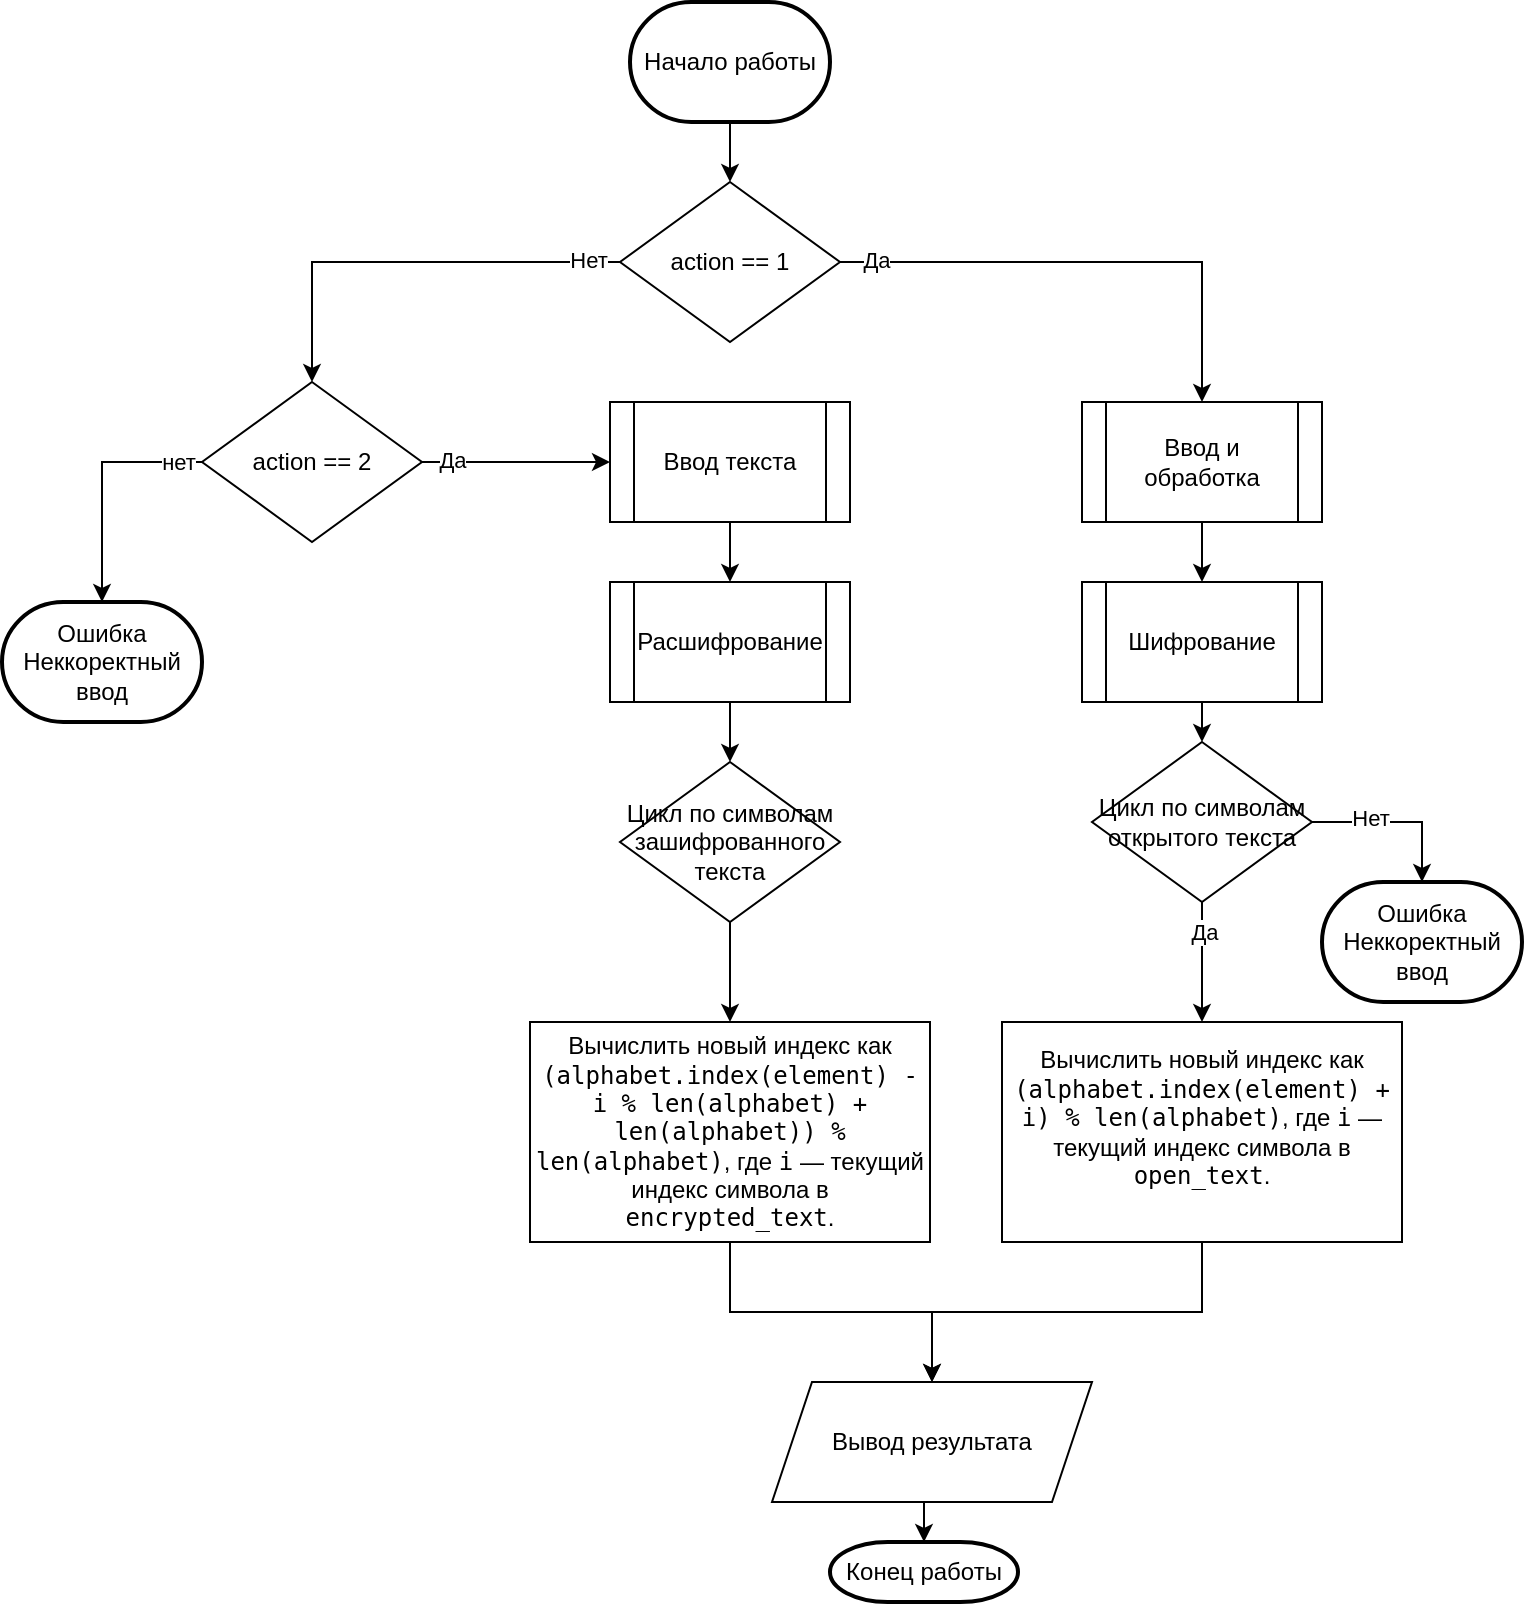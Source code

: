 <mxfile version="24.4.0" type="device">
  <diagram name="Страница — 1" id="6MEVKWCDo8CMD1GKf8Af">
    <mxGraphModel dx="1434" dy="854" grid="1" gridSize="10" guides="1" tooltips="1" connect="1" arrows="1" fold="1" page="1" pageScale="1" pageWidth="827" pageHeight="1169" math="0" shadow="0">
      <root>
        <mxCell id="0" />
        <mxCell id="1" parent="0" />
        <mxCell id="FAjgFGMOxssUI3Uzr1QI-1" style="edgeStyle=orthogonalEdgeStyle;rounded=0;orthogonalLoop=1;jettySize=auto;html=1;exitX=0.5;exitY=1;exitDx=0;exitDy=0;exitPerimeter=0;entryX=0.5;entryY=0;entryDx=0;entryDy=0;" edge="1" parent="1" source="FAjgFGMOxssUI3Uzr1QI-2" target="FAjgFGMOxssUI3Uzr1QI-7">
          <mxGeometry relative="1" as="geometry" />
        </mxCell>
        <mxCell id="FAjgFGMOxssUI3Uzr1QI-2" value="Начало работы" style="strokeWidth=2;html=1;shape=mxgraph.flowchart.terminator;whiteSpace=wrap;" vertex="1" parent="1">
          <mxGeometry x="364" y="10" width="100" height="60" as="geometry" />
        </mxCell>
        <mxCell id="FAjgFGMOxssUI3Uzr1QI-3" style="edgeStyle=orthogonalEdgeStyle;rounded=0;orthogonalLoop=1;jettySize=auto;html=1;exitX=0;exitY=0.5;exitDx=0;exitDy=0;entryX=0.5;entryY=0;entryDx=0;entryDy=0;" edge="1" parent="1" source="FAjgFGMOxssUI3Uzr1QI-7" target="FAjgFGMOxssUI3Uzr1QI-12">
          <mxGeometry relative="1" as="geometry" />
        </mxCell>
        <mxCell id="FAjgFGMOxssUI3Uzr1QI-4" value="Нет" style="edgeLabel;html=1;align=center;verticalAlign=middle;resizable=0;points=[];" vertex="1" connectable="0" parent="FAjgFGMOxssUI3Uzr1QI-3">
          <mxGeometry x="-0.851" y="-1" relative="1" as="geometry">
            <mxPoint as="offset" />
          </mxGeometry>
        </mxCell>
        <mxCell id="FAjgFGMOxssUI3Uzr1QI-5" style="edgeStyle=orthogonalEdgeStyle;rounded=0;orthogonalLoop=1;jettySize=auto;html=1;exitX=1;exitY=0.5;exitDx=0;exitDy=0;entryX=0.5;entryY=0;entryDx=0;entryDy=0;" edge="1" parent="1" source="FAjgFGMOxssUI3Uzr1QI-7" target="FAjgFGMOxssUI3Uzr1QI-15">
          <mxGeometry relative="1" as="geometry" />
        </mxCell>
        <mxCell id="FAjgFGMOxssUI3Uzr1QI-6" value="Да" style="edgeLabel;html=1;align=center;verticalAlign=middle;resizable=0;points=[];" vertex="1" connectable="0" parent="FAjgFGMOxssUI3Uzr1QI-5">
          <mxGeometry x="-0.857" y="1" relative="1" as="geometry">
            <mxPoint as="offset" />
          </mxGeometry>
        </mxCell>
        <mxCell id="FAjgFGMOxssUI3Uzr1QI-7" value="action == 1" style="rhombus;whiteSpace=wrap;html=1;" vertex="1" parent="1">
          <mxGeometry x="359" y="100" width="110" height="80" as="geometry" />
        </mxCell>
        <mxCell id="FAjgFGMOxssUI3Uzr1QI-8" style="edgeStyle=orthogonalEdgeStyle;rounded=0;orthogonalLoop=1;jettySize=auto;html=1;exitX=0;exitY=0.5;exitDx=0;exitDy=0;" edge="1" parent="1" source="FAjgFGMOxssUI3Uzr1QI-12" target="FAjgFGMOxssUI3Uzr1QI-13">
          <mxGeometry relative="1" as="geometry" />
        </mxCell>
        <mxCell id="FAjgFGMOxssUI3Uzr1QI-9" value="нет" style="edgeLabel;html=1;align=center;verticalAlign=middle;resizable=0;points=[];" vertex="1" connectable="0" parent="FAjgFGMOxssUI3Uzr1QI-8">
          <mxGeometry x="-0.8" relative="1" as="geometry">
            <mxPoint as="offset" />
          </mxGeometry>
        </mxCell>
        <mxCell id="FAjgFGMOxssUI3Uzr1QI-10" style="edgeStyle=orthogonalEdgeStyle;rounded=0;orthogonalLoop=1;jettySize=auto;html=1;exitX=1;exitY=0.5;exitDx=0;exitDy=0;" edge="1" parent="1" source="FAjgFGMOxssUI3Uzr1QI-12" target="FAjgFGMOxssUI3Uzr1QI-14">
          <mxGeometry relative="1" as="geometry" />
        </mxCell>
        <mxCell id="FAjgFGMOxssUI3Uzr1QI-11" value="Да" style="edgeLabel;html=1;align=center;verticalAlign=middle;resizable=0;points=[];" vertex="1" connectable="0" parent="FAjgFGMOxssUI3Uzr1QI-10">
          <mxGeometry x="-0.681" y="1" relative="1" as="geometry">
            <mxPoint as="offset" />
          </mxGeometry>
        </mxCell>
        <mxCell id="FAjgFGMOxssUI3Uzr1QI-12" value="action == 2" style="rhombus;whiteSpace=wrap;html=1;" vertex="1" parent="1">
          <mxGeometry x="150" y="200" width="110" height="80" as="geometry" />
        </mxCell>
        <mxCell id="FAjgFGMOxssUI3Uzr1QI-13" value="Ошибка Неккоректный ввод" style="strokeWidth=2;html=1;shape=mxgraph.flowchart.terminator;whiteSpace=wrap;" vertex="1" parent="1">
          <mxGeometry x="50" y="310" width="100" height="60" as="geometry" />
        </mxCell>
        <mxCell id="FAjgFGMOxssUI3Uzr1QI-19" style="edgeStyle=orthogonalEdgeStyle;rounded=0;orthogonalLoop=1;jettySize=auto;html=1;exitX=0.5;exitY=1;exitDx=0;exitDy=0;entryX=0.5;entryY=0;entryDx=0;entryDy=0;" edge="1" parent="1" source="FAjgFGMOxssUI3Uzr1QI-14" target="FAjgFGMOxssUI3Uzr1QI-16">
          <mxGeometry relative="1" as="geometry" />
        </mxCell>
        <mxCell id="FAjgFGMOxssUI3Uzr1QI-14" value="Ввод текста" style="shape=process;whiteSpace=wrap;html=1;backgroundOutline=1;" vertex="1" parent="1">
          <mxGeometry x="354" y="210" width="120" height="60" as="geometry" />
        </mxCell>
        <mxCell id="FAjgFGMOxssUI3Uzr1QI-18" style="edgeStyle=orthogonalEdgeStyle;rounded=0;orthogonalLoop=1;jettySize=auto;html=1;exitX=0.5;exitY=1;exitDx=0;exitDy=0;entryX=0.5;entryY=0;entryDx=0;entryDy=0;" edge="1" parent="1" source="FAjgFGMOxssUI3Uzr1QI-15" target="FAjgFGMOxssUI3Uzr1QI-17">
          <mxGeometry relative="1" as="geometry" />
        </mxCell>
        <mxCell id="FAjgFGMOxssUI3Uzr1QI-15" value="Ввод и обработка" style="shape=process;whiteSpace=wrap;html=1;backgroundOutline=1;" vertex="1" parent="1">
          <mxGeometry x="590" y="210" width="120" height="60" as="geometry" />
        </mxCell>
        <mxCell id="FAjgFGMOxssUI3Uzr1QI-31" style="edgeStyle=orthogonalEdgeStyle;rounded=0;orthogonalLoop=1;jettySize=auto;html=1;exitX=0.5;exitY=1;exitDx=0;exitDy=0;entryX=0.5;entryY=0;entryDx=0;entryDy=0;" edge="1" parent="1" source="FAjgFGMOxssUI3Uzr1QI-16" target="FAjgFGMOxssUI3Uzr1QI-30">
          <mxGeometry relative="1" as="geometry" />
        </mxCell>
        <mxCell id="FAjgFGMOxssUI3Uzr1QI-16" value="Расшифрование" style="shape=process;whiteSpace=wrap;html=1;backgroundOutline=1;" vertex="1" parent="1">
          <mxGeometry x="354" y="300" width="120" height="60" as="geometry" />
        </mxCell>
        <mxCell id="FAjgFGMOxssUI3Uzr1QI-23" style="edgeStyle=orthogonalEdgeStyle;rounded=0;orthogonalLoop=1;jettySize=auto;html=1;exitX=0.5;exitY=1;exitDx=0;exitDy=0;entryX=0.5;entryY=0;entryDx=0;entryDy=0;" edge="1" parent="1" source="FAjgFGMOxssUI3Uzr1QI-17" target="FAjgFGMOxssUI3Uzr1QI-20">
          <mxGeometry relative="1" as="geometry" />
        </mxCell>
        <mxCell id="FAjgFGMOxssUI3Uzr1QI-17" value="Шифрование" style="shape=process;whiteSpace=wrap;html=1;backgroundOutline=1;" vertex="1" parent="1">
          <mxGeometry x="590" y="300" width="120" height="60" as="geometry" />
        </mxCell>
        <mxCell id="FAjgFGMOxssUI3Uzr1QI-26" style="edgeStyle=orthogonalEdgeStyle;rounded=0;orthogonalLoop=1;jettySize=auto;html=1;exitX=0.5;exitY=1;exitDx=0;exitDy=0;entryX=0.5;entryY=0;entryDx=0;entryDy=0;" edge="1" parent="1" source="FAjgFGMOxssUI3Uzr1QI-20" target="FAjgFGMOxssUI3Uzr1QI-25">
          <mxGeometry relative="1" as="geometry" />
        </mxCell>
        <mxCell id="FAjgFGMOxssUI3Uzr1QI-27" value="Да" style="edgeLabel;html=1;align=center;verticalAlign=middle;resizable=0;points=[];" vertex="1" connectable="0" parent="FAjgFGMOxssUI3Uzr1QI-26">
          <mxGeometry x="-0.5" y="1" relative="1" as="geometry">
            <mxPoint as="offset" />
          </mxGeometry>
        </mxCell>
        <mxCell id="FAjgFGMOxssUI3Uzr1QI-20" value="Цикл по символам открытого текста" style="rhombus;whiteSpace=wrap;html=1;" vertex="1" parent="1">
          <mxGeometry x="595" y="380" width="110" height="80" as="geometry" />
        </mxCell>
        <mxCell id="FAjgFGMOxssUI3Uzr1QI-21" value="Ошибка Неккоректный ввод" style="strokeWidth=2;html=1;shape=mxgraph.flowchart.terminator;whiteSpace=wrap;" vertex="1" parent="1">
          <mxGeometry x="710" y="450" width="100" height="60" as="geometry" />
        </mxCell>
        <mxCell id="FAjgFGMOxssUI3Uzr1QI-22" style="edgeStyle=orthogonalEdgeStyle;rounded=0;orthogonalLoop=1;jettySize=auto;html=1;exitX=1;exitY=0.5;exitDx=0;exitDy=0;entryX=0.5;entryY=0;entryDx=0;entryDy=0;entryPerimeter=0;" edge="1" parent="1" source="FAjgFGMOxssUI3Uzr1QI-20" target="FAjgFGMOxssUI3Uzr1QI-21">
          <mxGeometry relative="1" as="geometry" />
        </mxCell>
        <mxCell id="FAjgFGMOxssUI3Uzr1QI-24" value="Нет" style="edgeLabel;html=1;align=center;verticalAlign=middle;resizable=0;points=[];" vertex="1" connectable="0" parent="FAjgFGMOxssUI3Uzr1QI-22">
          <mxGeometry x="-0.318" y="2" relative="1" as="geometry">
            <mxPoint as="offset" />
          </mxGeometry>
        </mxCell>
        <mxCell id="FAjgFGMOxssUI3Uzr1QI-29" style="edgeStyle=orthogonalEdgeStyle;rounded=0;orthogonalLoop=1;jettySize=auto;html=1;exitX=0.5;exitY=1;exitDx=0;exitDy=0;entryX=0.5;entryY=0;entryDx=0;entryDy=0;" edge="1" parent="1" source="FAjgFGMOxssUI3Uzr1QI-25" target="FAjgFGMOxssUI3Uzr1QI-28">
          <mxGeometry relative="1" as="geometry" />
        </mxCell>
        <UserObject label="&#xa;Вычислить новый индекс как &lt;code&gt;(alphabet.index(element) + i) % len(alphabet)&lt;/code&gt;, где &lt;code&gt;i&lt;/code&gt; — текущий индекс символа в &lt;code&gt;open_text&lt;/code&gt;.&#xa;&#xa;" link="&#xa;Вычислить новый индекс как &lt;code&gt;(alphabet.index(element) + i) % len(alphabet)&lt;/code&gt;, где &lt;code&gt;i&lt;/code&gt; — текущий индекс символа в &lt;code&gt;open_text&lt;/code&gt;.&#xa;&#xa;" id="FAjgFGMOxssUI3Uzr1QI-25">
          <mxCell style="rounded=0;whiteSpace=wrap;html=1;" vertex="1" parent="1">
            <mxGeometry x="550" y="520" width="200" height="110" as="geometry" />
          </mxCell>
        </UserObject>
        <mxCell id="FAjgFGMOxssUI3Uzr1QI-28" value="Вывод результата" style="shape=parallelogram;perimeter=parallelogramPerimeter;whiteSpace=wrap;html=1;fixedSize=1;" vertex="1" parent="1">
          <mxGeometry x="435" y="700" width="160" height="60" as="geometry" />
        </mxCell>
        <mxCell id="FAjgFGMOxssUI3Uzr1QI-34" style="edgeStyle=orthogonalEdgeStyle;rounded=0;orthogonalLoop=1;jettySize=auto;html=1;exitX=0.5;exitY=1;exitDx=0;exitDy=0;entryX=0.5;entryY=0;entryDx=0;entryDy=0;" edge="1" parent="1" source="FAjgFGMOxssUI3Uzr1QI-30" target="FAjgFGMOxssUI3Uzr1QI-32">
          <mxGeometry relative="1" as="geometry" />
        </mxCell>
        <mxCell id="FAjgFGMOxssUI3Uzr1QI-30" value="Цикл по символам зашифрованного текста" style="rhombus;whiteSpace=wrap;html=1;" vertex="1" parent="1">
          <mxGeometry x="359" y="390" width="110" height="80" as="geometry" />
        </mxCell>
        <mxCell id="FAjgFGMOxssUI3Uzr1QI-33" style="edgeStyle=orthogonalEdgeStyle;rounded=0;orthogonalLoop=1;jettySize=auto;html=1;exitX=0.5;exitY=1;exitDx=0;exitDy=0;entryX=0.5;entryY=0;entryDx=0;entryDy=0;" edge="1" parent="1" source="FAjgFGMOxssUI3Uzr1QI-32" target="FAjgFGMOxssUI3Uzr1QI-28">
          <mxGeometry relative="1" as="geometry" />
        </mxCell>
        <UserObject label="Вычислить новый индекс как &lt;code&gt;(alphabet.index(element) - i % len(alphabet) + len(alphabet)) % len(alphabet)&lt;/code&gt;, где &lt;code&gt;i&lt;/code&gt; — текущий индекс символа в &lt;code&gt;encrypted_text&lt;/code&gt;." link="&#xa;Вычислить новый индекс как &lt;code&gt;(alphabet.index(element) + i) % len(alphabet)&lt;/code&gt;, где &lt;code&gt;i&lt;/code&gt; — текущий индекс символа в &lt;code&gt;open_text&lt;/code&gt;.&#xa;&#xa;" id="FAjgFGMOxssUI3Uzr1QI-32">
          <mxCell style="rounded=0;whiteSpace=wrap;html=1;" vertex="1" parent="1">
            <mxGeometry x="314" y="520" width="200" height="110" as="geometry" />
          </mxCell>
        </UserObject>
        <mxCell id="FAjgFGMOxssUI3Uzr1QI-35" value="Конец работы" style="strokeWidth=2;html=1;shape=mxgraph.flowchart.terminator;whiteSpace=wrap;" vertex="1" parent="1">
          <mxGeometry x="464" y="780" width="94" height="30" as="geometry" />
        </mxCell>
        <mxCell id="FAjgFGMOxssUI3Uzr1QI-36" style="edgeStyle=orthogonalEdgeStyle;rounded=0;orthogonalLoop=1;jettySize=auto;html=1;exitX=0.5;exitY=1;exitDx=0;exitDy=0;entryX=0.5;entryY=0;entryDx=0;entryDy=0;entryPerimeter=0;" edge="1" parent="1" source="FAjgFGMOxssUI3Uzr1QI-28" target="FAjgFGMOxssUI3Uzr1QI-35">
          <mxGeometry relative="1" as="geometry" />
        </mxCell>
      </root>
    </mxGraphModel>
  </diagram>
</mxfile>

